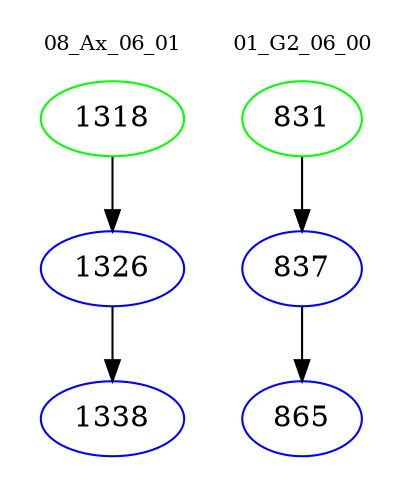 digraph{
subgraph cluster_0 {
color = white
label = "08_Ax_06_01";
fontsize=10;
T0_1318 [label="1318", color="green"]
T0_1318 -> T0_1326 [color="black"]
T0_1326 [label="1326", color="blue"]
T0_1326 -> T0_1338 [color="black"]
T0_1338 [label="1338", color="blue"]
}
subgraph cluster_1 {
color = white
label = "01_G2_06_00";
fontsize=10;
T1_831 [label="831", color="green"]
T1_831 -> T1_837 [color="black"]
T1_837 [label="837", color="blue"]
T1_837 -> T1_865 [color="black"]
T1_865 [label="865", color="blue"]
}
}
